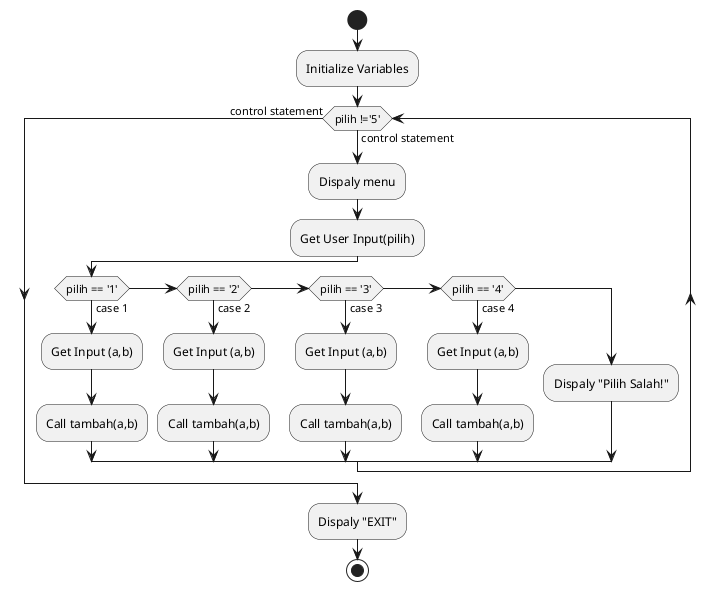 @startuml pert5
start
:Initialize Variables;
while (pilih !='5') is (control statement)
    :Dispaly menu;
    :Get User Input(pilih);
    if (pilih == '1') then (case 1)
        :Get Input (a,b);
        :Call tambah(a,b);
    else if (pilih == '2') then (case 2)
        :Get Input (a,b);
        :Call tambah(a,b);
    else if (pilih == '3') then (case 3)
        :Get Input (a,b);
        :Call tambah(a,b);
    else if (pilih == '4') then (case 4)
        :Get Input (a,b);
        :Call tambah(a,b);
    else 
        :Dispaly "Pilih Salah!";
    endif 
endwhile (control statement)
 :Dispaly "EXIT";
 stop

 @enduml